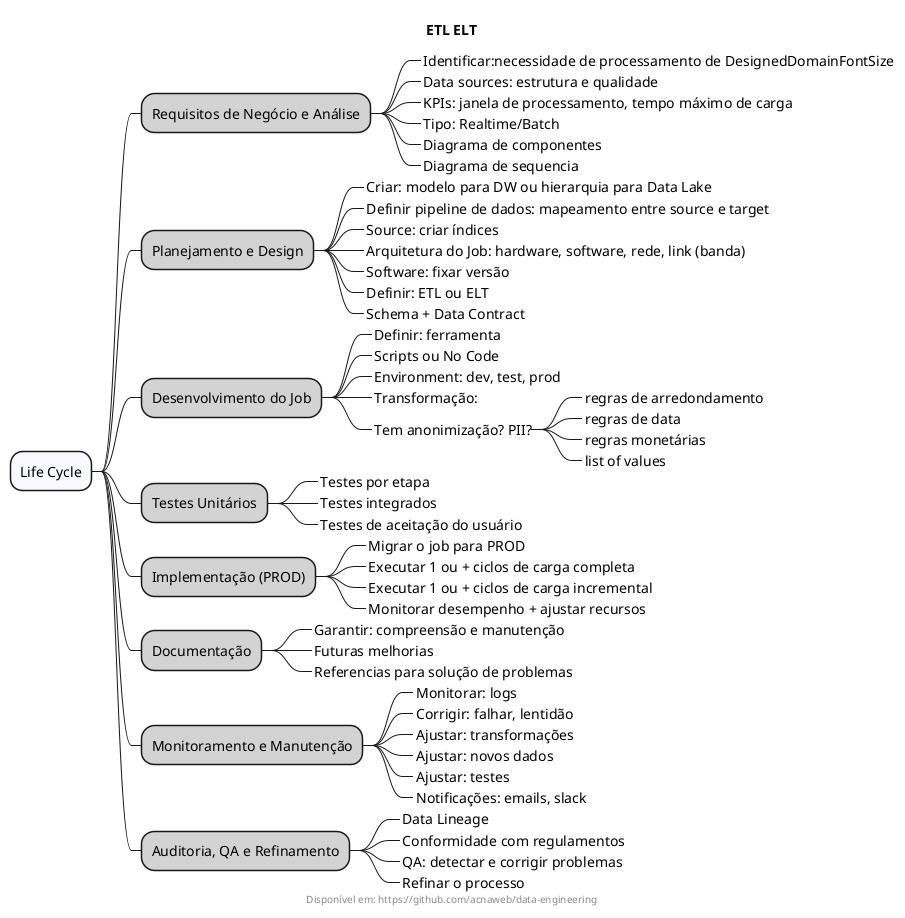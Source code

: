 @startmindmap

title "ETL ELT"
footer Disponível em: https://github.com/acnaweb/data-engineering

*[#F8F8FF]  Life Cycle

**[#LightGray] Requisitos de Negócio e Análise
***_ Identificar:necessidade de processamento de DesignedDomainFontSize
***_ Data sources: estrutura e qualidade
***_ KPIs: janela de processamento, tempo máximo de carga
***_ Tipo: Realtime/Batch
***_ Diagrama de componentes
***_ Diagrama de sequencia

**[#LightGray] Planejamento e Design
***_ Criar: modelo para DW ou hierarquia para Data Lake
***_ Definir pipeline de dados: mapeamento entre source e target
***_ Source: criar índices
***_ Arquitetura do Job: hardware, software, rede, link (banda)
***_ Software: fixar versão
***_ Definir: ETL ou ELT
***_ Schema + Data Contract

**[#LightGray] Desenvolvimento do Job
***_ Definir: ferramenta
***_ Scripts ou No Code
***_ Environment: dev, test, prod
***_ Transformação:
***_ Tem anonimização? PII?
****_ regras de arredondamento
****_ regras de data
****_ regras monetárias
****_ list of values

**[#LightGray] Testes Unitários
***_ Testes por etapa
***_ Testes integrados
***_ Testes de aceitação do usuário

**[#LightGray] Implementação (PROD)
***_ Migrar o job para PROD
***_ Executar 1 ou + ciclos de carga completa
***_ Executar 1 ou + ciclos de carga incremental
***_ Monitorar desempenho + ajustar recursos

**[#LightGray] Documentação
***_ Garantir: compreensão e manutenção
***_ Futuras melhorias
***_ Referencias para solução de problemas

**[#LightGray] Monitoramento e Manutenção
***_ Monitorar: logs
***_ Corrigir: falhar, lentidão
***_ Ajustar: transformações
***_ Ajustar: novos dados
***_ Ajustar: testes
***_ Notificações: emails, slack

**[#LightGray] Auditoria, QA e Refinamento
***_ Data Lineage
***_ Conformidade com regulamentos 
***_ QA: detectar e corrigir problemas
***_ Refinar o processo

@endmindmap

